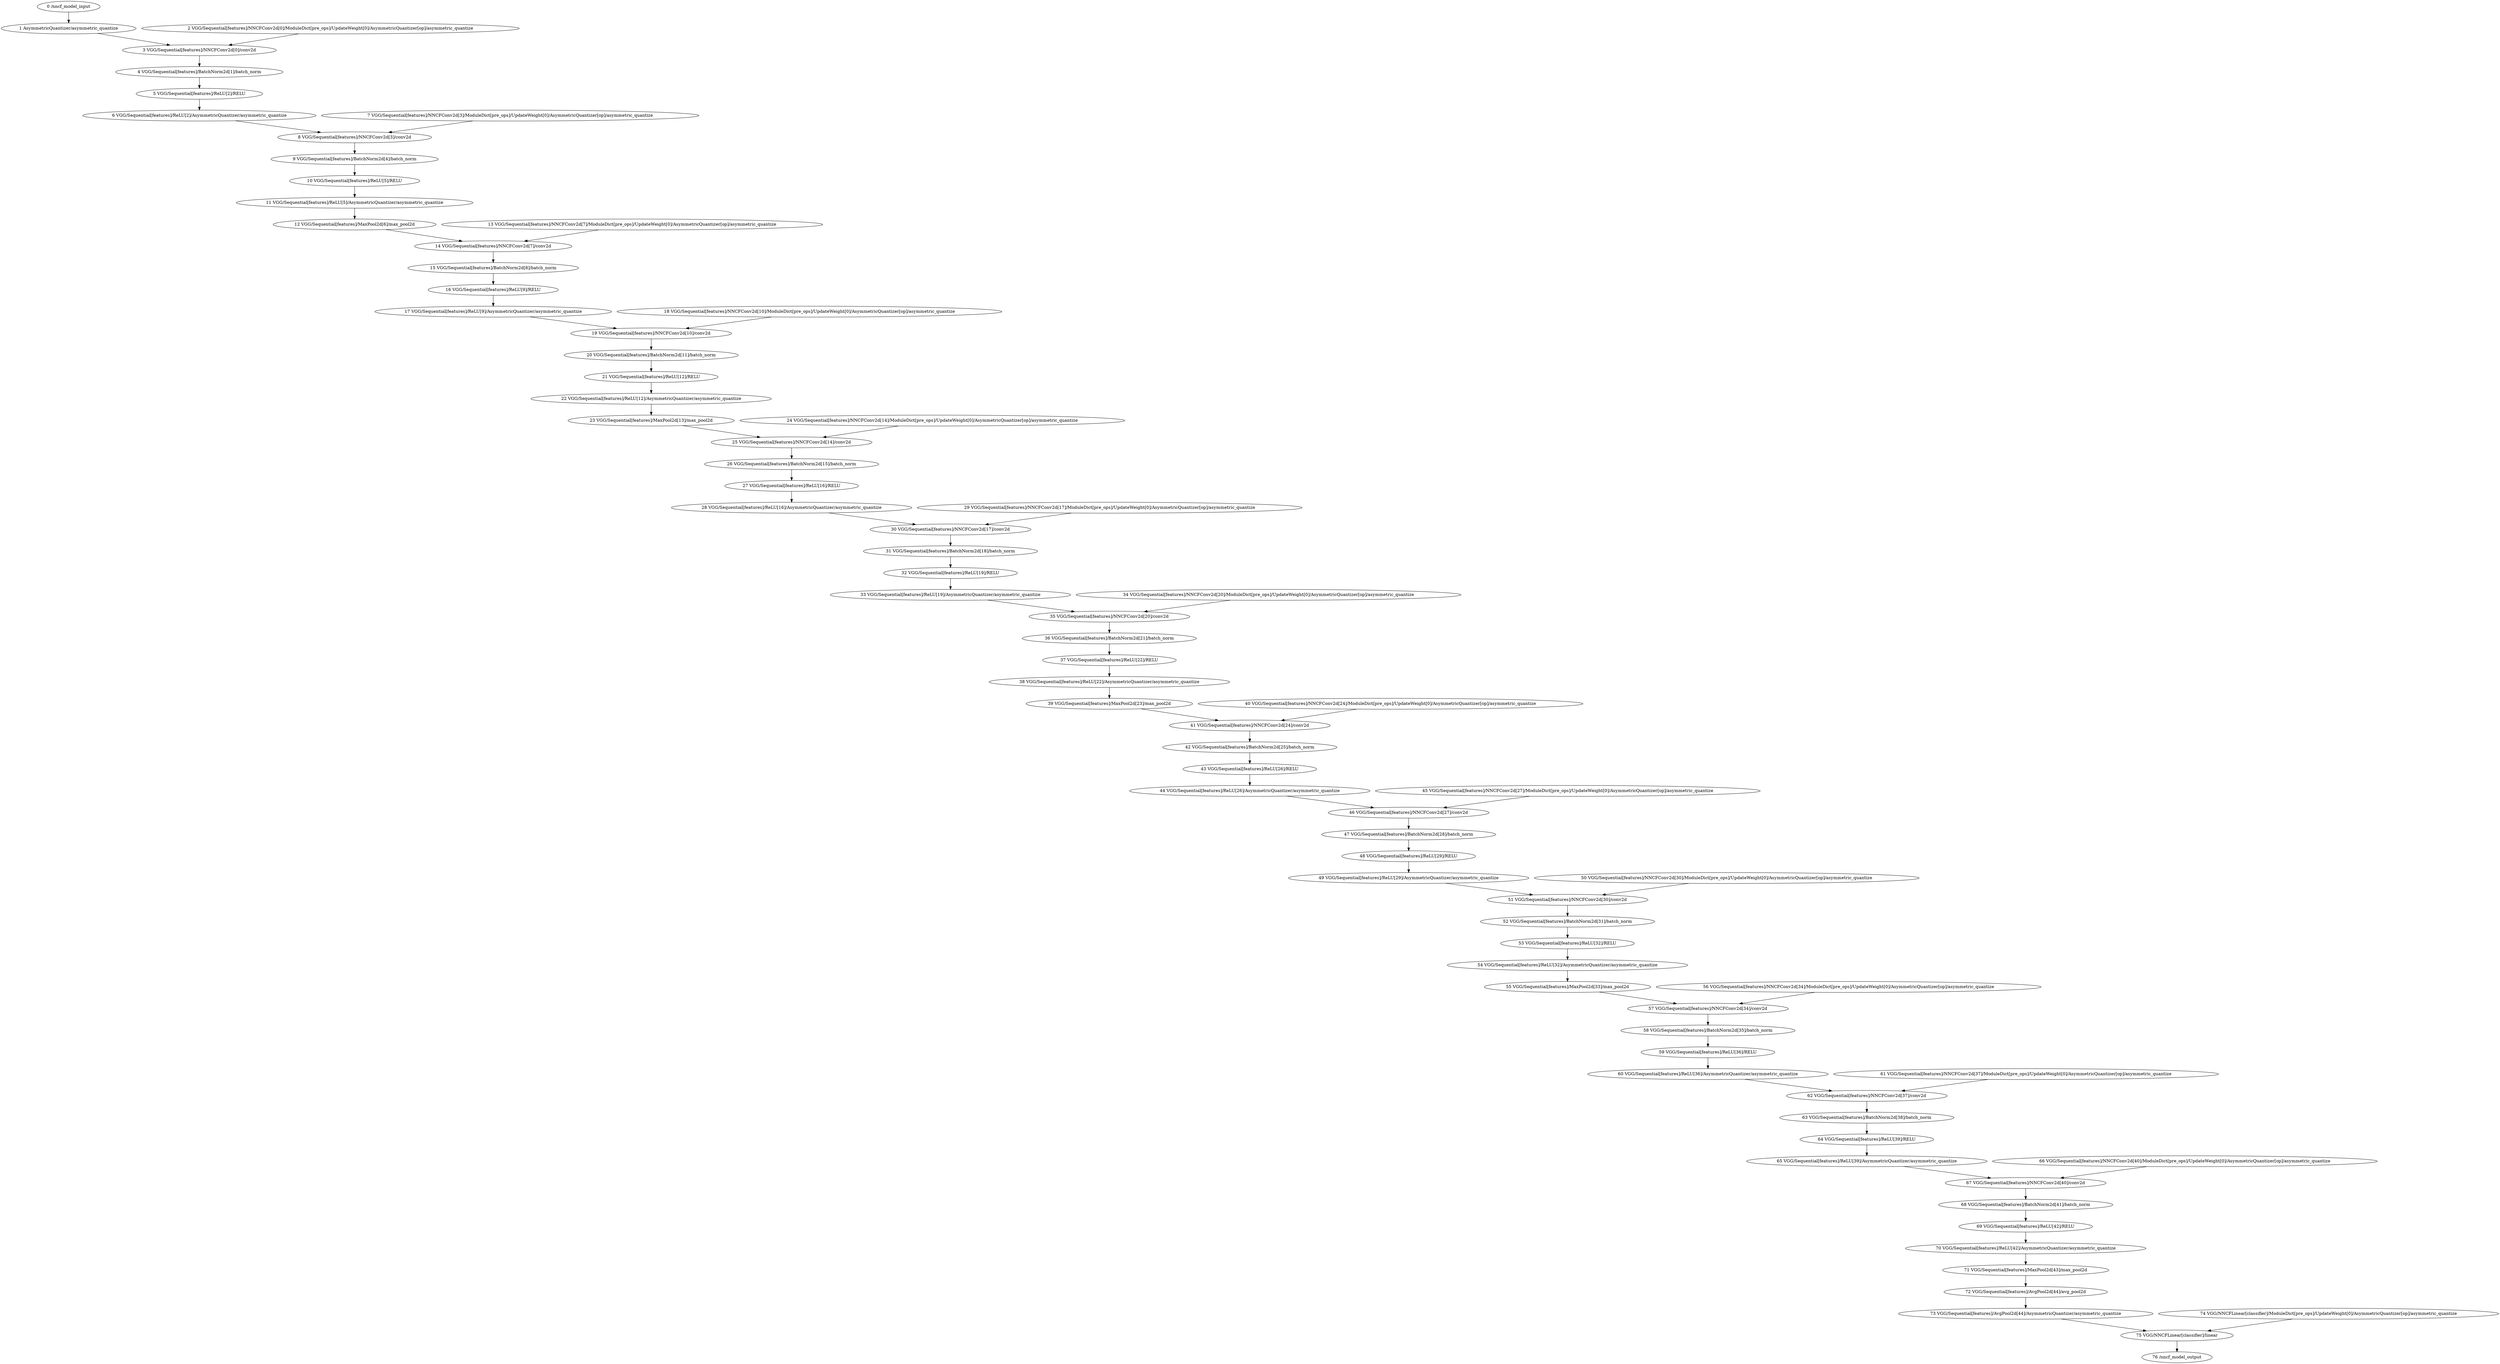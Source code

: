 strict digraph  {
"0 /nncf_model_input" [id=0, scope="", type=nncf_model_input];
"1 AsymmetricQuantizer/asymmetric_quantize" [id=1, scope=AsymmetricQuantizer, type=asymmetric_quantize];
"2 VGG/Sequential[features]/NNCFConv2d[0]/ModuleDict[pre_ops]/UpdateWeight[0]/AsymmetricQuantizer[op]/asymmetric_quantize" [id=2, scope="VGG/Sequential[features]/NNCFConv2d[0]/ModuleDict[pre_ops]/UpdateWeight[0]/AsymmetricQuantizer[op]", type=asymmetric_quantize];
"3 VGG/Sequential[features]/NNCFConv2d[0]/conv2d" [id=3, scope="VGG/Sequential[features]/NNCFConv2d[0]", type=conv2d];
"4 VGG/Sequential[features]/BatchNorm2d[1]/batch_norm" [id=4, scope="VGG/Sequential[features]/BatchNorm2d[1]", type=batch_norm];
"5 VGG/Sequential[features]/ReLU[2]/RELU" [id=5, scope="VGG/Sequential[features]/ReLU[2]", type=RELU];
"6 VGG/Sequential[features]/ReLU[2]/AsymmetricQuantizer/asymmetric_quantize" [id=6, scope="VGG/Sequential[features]/ReLU[2]/AsymmetricQuantizer", type=asymmetric_quantize];
"7 VGG/Sequential[features]/NNCFConv2d[3]/ModuleDict[pre_ops]/UpdateWeight[0]/AsymmetricQuantizer[op]/asymmetric_quantize" [id=7, scope="VGG/Sequential[features]/NNCFConv2d[3]/ModuleDict[pre_ops]/UpdateWeight[0]/AsymmetricQuantizer[op]", type=asymmetric_quantize];
"8 VGG/Sequential[features]/NNCFConv2d[3]/conv2d" [id=8, scope="VGG/Sequential[features]/NNCFConv2d[3]", type=conv2d];
"9 VGG/Sequential[features]/BatchNorm2d[4]/batch_norm" [id=9, scope="VGG/Sequential[features]/BatchNorm2d[4]", type=batch_norm];
"10 VGG/Sequential[features]/ReLU[5]/RELU" [id=10, scope="VGG/Sequential[features]/ReLU[5]", type=RELU];
"11 VGG/Sequential[features]/ReLU[5]/AsymmetricQuantizer/asymmetric_quantize" [id=11, scope="VGG/Sequential[features]/ReLU[5]/AsymmetricQuantizer", type=asymmetric_quantize];
"12 VGG/Sequential[features]/MaxPool2d[6]/max_pool2d" [id=12, scope="VGG/Sequential[features]/MaxPool2d[6]", type=max_pool2d];
"13 VGG/Sequential[features]/NNCFConv2d[7]/ModuleDict[pre_ops]/UpdateWeight[0]/AsymmetricQuantizer[op]/asymmetric_quantize" [id=13, scope="VGG/Sequential[features]/NNCFConv2d[7]/ModuleDict[pre_ops]/UpdateWeight[0]/AsymmetricQuantizer[op]", type=asymmetric_quantize];
"14 VGG/Sequential[features]/NNCFConv2d[7]/conv2d" [id=14, scope="VGG/Sequential[features]/NNCFConv2d[7]", type=conv2d];
"15 VGG/Sequential[features]/BatchNorm2d[8]/batch_norm" [id=15, scope="VGG/Sequential[features]/BatchNorm2d[8]", type=batch_norm];
"16 VGG/Sequential[features]/ReLU[9]/RELU" [id=16, scope="VGG/Sequential[features]/ReLU[9]", type=RELU];
"17 VGG/Sequential[features]/ReLU[9]/AsymmetricQuantizer/asymmetric_quantize" [id=17, scope="VGG/Sequential[features]/ReLU[9]/AsymmetricQuantizer", type=asymmetric_quantize];
"18 VGG/Sequential[features]/NNCFConv2d[10]/ModuleDict[pre_ops]/UpdateWeight[0]/AsymmetricQuantizer[op]/asymmetric_quantize" [id=18, scope="VGG/Sequential[features]/NNCFConv2d[10]/ModuleDict[pre_ops]/UpdateWeight[0]/AsymmetricQuantizer[op]", type=asymmetric_quantize];
"19 VGG/Sequential[features]/NNCFConv2d[10]/conv2d" [id=19, scope="VGG/Sequential[features]/NNCFConv2d[10]", type=conv2d];
"20 VGG/Sequential[features]/BatchNorm2d[11]/batch_norm" [id=20, scope="VGG/Sequential[features]/BatchNorm2d[11]", type=batch_norm];
"21 VGG/Sequential[features]/ReLU[12]/RELU" [id=21, scope="VGG/Sequential[features]/ReLU[12]", type=RELU];
"22 VGG/Sequential[features]/ReLU[12]/AsymmetricQuantizer/asymmetric_quantize" [id=22, scope="VGG/Sequential[features]/ReLU[12]/AsymmetricQuantizer", type=asymmetric_quantize];
"23 VGG/Sequential[features]/MaxPool2d[13]/max_pool2d" [id=23, scope="VGG/Sequential[features]/MaxPool2d[13]", type=max_pool2d];
"24 VGG/Sequential[features]/NNCFConv2d[14]/ModuleDict[pre_ops]/UpdateWeight[0]/AsymmetricQuantizer[op]/asymmetric_quantize" [id=24, scope="VGG/Sequential[features]/NNCFConv2d[14]/ModuleDict[pre_ops]/UpdateWeight[0]/AsymmetricQuantizer[op]", type=asymmetric_quantize];
"25 VGG/Sequential[features]/NNCFConv2d[14]/conv2d" [id=25, scope="VGG/Sequential[features]/NNCFConv2d[14]", type=conv2d];
"26 VGG/Sequential[features]/BatchNorm2d[15]/batch_norm" [id=26, scope="VGG/Sequential[features]/BatchNorm2d[15]", type=batch_norm];
"27 VGG/Sequential[features]/ReLU[16]/RELU" [id=27, scope="VGG/Sequential[features]/ReLU[16]", type=RELU];
"28 VGG/Sequential[features]/ReLU[16]/AsymmetricQuantizer/asymmetric_quantize" [id=28, scope="VGG/Sequential[features]/ReLU[16]/AsymmetricQuantizer", type=asymmetric_quantize];
"29 VGG/Sequential[features]/NNCFConv2d[17]/ModuleDict[pre_ops]/UpdateWeight[0]/AsymmetricQuantizer[op]/asymmetric_quantize" [id=29, scope="VGG/Sequential[features]/NNCFConv2d[17]/ModuleDict[pre_ops]/UpdateWeight[0]/AsymmetricQuantizer[op]", type=asymmetric_quantize];
"30 VGG/Sequential[features]/NNCFConv2d[17]/conv2d" [id=30, scope="VGG/Sequential[features]/NNCFConv2d[17]", type=conv2d];
"31 VGG/Sequential[features]/BatchNorm2d[18]/batch_norm" [id=31, scope="VGG/Sequential[features]/BatchNorm2d[18]", type=batch_norm];
"32 VGG/Sequential[features]/ReLU[19]/RELU" [id=32, scope="VGG/Sequential[features]/ReLU[19]", type=RELU];
"33 VGG/Sequential[features]/ReLU[19]/AsymmetricQuantizer/asymmetric_quantize" [id=33, scope="VGG/Sequential[features]/ReLU[19]/AsymmetricQuantizer", type=asymmetric_quantize];
"34 VGG/Sequential[features]/NNCFConv2d[20]/ModuleDict[pre_ops]/UpdateWeight[0]/AsymmetricQuantizer[op]/asymmetric_quantize" [id=34, scope="VGG/Sequential[features]/NNCFConv2d[20]/ModuleDict[pre_ops]/UpdateWeight[0]/AsymmetricQuantizer[op]", type=asymmetric_quantize];
"35 VGG/Sequential[features]/NNCFConv2d[20]/conv2d" [id=35, scope="VGG/Sequential[features]/NNCFConv2d[20]", type=conv2d];
"36 VGG/Sequential[features]/BatchNorm2d[21]/batch_norm" [id=36, scope="VGG/Sequential[features]/BatchNorm2d[21]", type=batch_norm];
"37 VGG/Sequential[features]/ReLU[22]/RELU" [id=37, scope="VGG/Sequential[features]/ReLU[22]", type=RELU];
"38 VGG/Sequential[features]/ReLU[22]/AsymmetricQuantizer/asymmetric_quantize" [id=38, scope="VGG/Sequential[features]/ReLU[22]/AsymmetricQuantizer", type=asymmetric_quantize];
"39 VGG/Sequential[features]/MaxPool2d[23]/max_pool2d" [id=39, scope="VGG/Sequential[features]/MaxPool2d[23]", type=max_pool2d];
"40 VGG/Sequential[features]/NNCFConv2d[24]/ModuleDict[pre_ops]/UpdateWeight[0]/AsymmetricQuantizer[op]/asymmetric_quantize" [id=40, scope="VGG/Sequential[features]/NNCFConv2d[24]/ModuleDict[pre_ops]/UpdateWeight[0]/AsymmetricQuantizer[op]", type=asymmetric_quantize];
"41 VGG/Sequential[features]/NNCFConv2d[24]/conv2d" [id=41, scope="VGG/Sequential[features]/NNCFConv2d[24]", type=conv2d];
"42 VGG/Sequential[features]/BatchNorm2d[25]/batch_norm" [id=42, scope="VGG/Sequential[features]/BatchNorm2d[25]", type=batch_norm];
"43 VGG/Sequential[features]/ReLU[26]/RELU" [id=43, scope="VGG/Sequential[features]/ReLU[26]", type=RELU];
"44 VGG/Sequential[features]/ReLU[26]/AsymmetricQuantizer/asymmetric_quantize" [id=44, scope="VGG/Sequential[features]/ReLU[26]/AsymmetricQuantizer", type=asymmetric_quantize];
"45 VGG/Sequential[features]/NNCFConv2d[27]/ModuleDict[pre_ops]/UpdateWeight[0]/AsymmetricQuantizer[op]/asymmetric_quantize" [id=45, scope="VGG/Sequential[features]/NNCFConv2d[27]/ModuleDict[pre_ops]/UpdateWeight[0]/AsymmetricQuantizer[op]", type=asymmetric_quantize];
"46 VGG/Sequential[features]/NNCFConv2d[27]/conv2d" [id=46, scope="VGG/Sequential[features]/NNCFConv2d[27]", type=conv2d];
"47 VGG/Sequential[features]/BatchNorm2d[28]/batch_norm" [id=47, scope="VGG/Sequential[features]/BatchNorm2d[28]", type=batch_norm];
"48 VGG/Sequential[features]/ReLU[29]/RELU" [id=48, scope="VGG/Sequential[features]/ReLU[29]", type=RELU];
"49 VGG/Sequential[features]/ReLU[29]/AsymmetricQuantizer/asymmetric_quantize" [id=49, scope="VGG/Sequential[features]/ReLU[29]/AsymmetricQuantizer", type=asymmetric_quantize];
"50 VGG/Sequential[features]/NNCFConv2d[30]/ModuleDict[pre_ops]/UpdateWeight[0]/AsymmetricQuantizer[op]/asymmetric_quantize" [id=50, scope="VGG/Sequential[features]/NNCFConv2d[30]/ModuleDict[pre_ops]/UpdateWeight[0]/AsymmetricQuantizer[op]", type=asymmetric_quantize];
"51 VGG/Sequential[features]/NNCFConv2d[30]/conv2d" [id=51, scope="VGG/Sequential[features]/NNCFConv2d[30]", type=conv2d];
"52 VGG/Sequential[features]/BatchNorm2d[31]/batch_norm" [id=52, scope="VGG/Sequential[features]/BatchNorm2d[31]", type=batch_norm];
"53 VGG/Sequential[features]/ReLU[32]/RELU" [id=53, scope="VGG/Sequential[features]/ReLU[32]", type=RELU];
"54 VGG/Sequential[features]/ReLU[32]/AsymmetricQuantizer/asymmetric_quantize" [id=54, scope="VGG/Sequential[features]/ReLU[32]/AsymmetricQuantizer", type=asymmetric_quantize];
"55 VGG/Sequential[features]/MaxPool2d[33]/max_pool2d" [id=55, scope="VGG/Sequential[features]/MaxPool2d[33]", type=max_pool2d];
"56 VGG/Sequential[features]/NNCFConv2d[34]/ModuleDict[pre_ops]/UpdateWeight[0]/AsymmetricQuantizer[op]/asymmetric_quantize" [id=56, scope="VGG/Sequential[features]/NNCFConv2d[34]/ModuleDict[pre_ops]/UpdateWeight[0]/AsymmetricQuantizer[op]", type=asymmetric_quantize];
"57 VGG/Sequential[features]/NNCFConv2d[34]/conv2d" [id=57, scope="VGG/Sequential[features]/NNCFConv2d[34]", type=conv2d];
"58 VGG/Sequential[features]/BatchNorm2d[35]/batch_norm" [id=58, scope="VGG/Sequential[features]/BatchNorm2d[35]", type=batch_norm];
"59 VGG/Sequential[features]/ReLU[36]/RELU" [id=59, scope="VGG/Sequential[features]/ReLU[36]", type=RELU];
"60 VGG/Sequential[features]/ReLU[36]/AsymmetricQuantizer/asymmetric_quantize" [id=60, scope="VGG/Sequential[features]/ReLU[36]/AsymmetricQuantizer", type=asymmetric_quantize];
"61 VGG/Sequential[features]/NNCFConv2d[37]/ModuleDict[pre_ops]/UpdateWeight[0]/AsymmetricQuantizer[op]/asymmetric_quantize" [id=61, scope="VGG/Sequential[features]/NNCFConv2d[37]/ModuleDict[pre_ops]/UpdateWeight[0]/AsymmetricQuantizer[op]", type=asymmetric_quantize];
"62 VGG/Sequential[features]/NNCFConv2d[37]/conv2d" [id=62, scope="VGG/Sequential[features]/NNCFConv2d[37]", type=conv2d];
"63 VGG/Sequential[features]/BatchNorm2d[38]/batch_norm" [id=63, scope="VGG/Sequential[features]/BatchNorm2d[38]", type=batch_norm];
"64 VGG/Sequential[features]/ReLU[39]/RELU" [id=64, scope="VGG/Sequential[features]/ReLU[39]", type=RELU];
"65 VGG/Sequential[features]/ReLU[39]/AsymmetricQuantizer/asymmetric_quantize" [id=65, scope="VGG/Sequential[features]/ReLU[39]/AsymmetricQuantizer", type=asymmetric_quantize];
"66 VGG/Sequential[features]/NNCFConv2d[40]/ModuleDict[pre_ops]/UpdateWeight[0]/AsymmetricQuantizer[op]/asymmetric_quantize" [id=66, scope="VGG/Sequential[features]/NNCFConv2d[40]/ModuleDict[pre_ops]/UpdateWeight[0]/AsymmetricQuantizer[op]", type=asymmetric_quantize];
"67 VGG/Sequential[features]/NNCFConv2d[40]/conv2d" [id=67, scope="VGG/Sequential[features]/NNCFConv2d[40]", type=conv2d];
"68 VGG/Sequential[features]/BatchNorm2d[41]/batch_norm" [id=68, scope="VGG/Sequential[features]/BatchNorm2d[41]", type=batch_norm];
"69 VGG/Sequential[features]/ReLU[42]/RELU" [id=69, scope="VGG/Sequential[features]/ReLU[42]", type=RELU];
"70 VGG/Sequential[features]/ReLU[42]/AsymmetricQuantizer/asymmetric_quantize" [id=70, scope="VGG/Sequential[features]/ReLU[42]/AsymmetricQuantizer", type=asymmetric_quantize];
"71 VGG/Sequential[features]/MaxPool2d[43]/max_pool2d" [id=71, scope="VGG/Sequential[features]/MaxPool2d[43]", type=max_pool2d];
"72 VGG/Sequential[features]/AvgPool2d[44]/avg_pool2d" [id=72, scope="VGG/Sequential[features]/AvgPool2d[44]", type=avg_pool2d];
"73 VGG/Sequential[features]/AvgPool2d[44]/AsymmetricQuantizer/asymmetric_quantize" [id=73, scope="VGG/Sequential[features]/AvgPool2d[44]/AsymmetricQuantizer", type=asymmetric_quantize];
"74 VGG/NNCFLinear[classifier]/ModuleDict[pre_ops]/UpdateWeight[0]/AsymmetricQuantizer[op]/asymmetric_quantize" [id=74, scope="VGG/NNCFLinear[classifier]/ModuleDict[pre_ops]/UpdateWeight[0]/AsymmetricQuantizer[op]", type=asymmetric_quantize];
"75 VGG/NNCFLinear[classifier]/linear" [id=75, scope="VGG/NNCFLinear[classifier]", type=linear];
"76 /nncf_model_output" [id=76, scope="", type=nncf_model_output];
"0 /nncf_model_input" -> "1 AsymmetricQuantizer/asymmetric_quantize";
"1 AsymmetricQuantizer/asymmetric_quantize" -> "3 VGG/Sequential[features]/NNCFConv2d[0]/conv2d";
"2 VGG/Sequential[features]/NNCFConv2d[0]/ModuleDict[pre_ops]/UpdateWeight[0]/AsymmetricQuantizer[op]/asymmetric_quantize" -> "3 VGG/Sequential[features]/NNCFConv2d[0]/conv2d";
"3 VGG/Sequential[features]/NNCFConv2d[0]/conv2d" -> "4 VGG/Sequential[features]/BatchNorm2d[1]/batch_norm";
"4 VGG/Sequential[features]/BatchNorm2d[1]/batch_norm" -> "5 VGG/Sequential[features]/ReLU[2]/RELU";
"5 VGG/Sequential[features]/ReLU[2]/RELU" -> "6 VGG/Sequential[features]/ReLU[2]/AsymmetricQuantizer/asymmetric_quantize";
"6 VGG/Sequential[features]/ReLU[2]/AsymmetricQuantizer/asymmetric_quantize" -> "8 VGG/Sequential[features]/NNCFConv2d[3]/conv2d";
"7 VGG/Sequential[features]/NNCFConv2d[3]/ModuleDict[pre_ops]/UpdateWeight[0]/AsymmetricQuantizer[op]/asymmetric_quantize" -> "8 VGG/Sequential[features]/NNCFConv2d[3]/conv2d";
"8 VGG/Sequential[features]/NNCFConv2d[3]/conv2d" -> "9 VGG/Sequential[features]/BatchNorm2d[4]/batch_norm";
"9 VGG/Sequential[features]/BatchNorm2d[4]/batch_norm" -> "10 VGG/Sequential[features]/ReLU[5]/RELU";
"10 VGG/Sequential[features]/ReLU[5]/RELU" -> "11 VGG/Sequential[features]/ReLU[5]/AsymmetricQuantizer/asymmetric_quantize";
"11 VGG/Sequential[features]/ReLU[5]/AsymmetricQuantizer/asymmetric_quantize" -> "12 VGG/Sequential[features]/MaxPool2d[6]/max_pool2d";
"12 VGG/Sequential[features]/MaxPool2d[6]/max_pool2d" -> "14 VGG/Sequential[features]/NNCFConv2d[7]/conv2d";
"13 VGG/Sequential[features]/NNCFConv2d[7]/ModuleDict[pre_ops]/UpdateWeight[0]/AsymmetricQuantizer[op]/asymmetric_quantize" -> "14 VGG/Sequential[features]/NNCFConv2d[7]/conv2d";
"14 VGG/Sequential[features]/NNCFConv2d[7]/conv2d" -> "15 VGG/Sequential[features]/BatchNorm2d[8]/batch_norm";
"15 VGG/Sequential[features]/BatchNorm2d[8]/batch_norm" -> "16 VGG/Sequential[features]/ReLU[9]/RELU";
"16 VGG/Sequential[features]/ReLU[9]/RELU" -> "17 VGG/Sequential[features]/ReLU[9]/AsymmetricQuantizer/asymmetric_quantize";
"17 VGG/Sequential[features]/ReLU[9]/AsymmetricQuantizer/asymmetric_quantize" -> "19 VGG/Sequential[features]/NNCFConv2d[10]/conv2d";
"18 VGG/Sequential[features]/NNCFConv2d[10]/ModuleDict[pre_ops]/UpdateWeight[0]/AsymmetricQuantizer[op]/asymmetric_quantize" -> "19 VGG/Sequential[features]/NNCFConv2d[10]/conv2d";
"19 VGG/Sequential[features]/NNCFConv2d[10]/conv2d" -> "20 VGG/Sequential[features]/BatchNorm2d[11]/batch_norm";
"20 VGG/Sequential[features]/BatchNorm2d[11]/batch_norm" -> "21 VGG/Sequential[features]/ReLU[12]/RELU";
"21 VGG/Sequential[features]/ReLU[12]/RELU" -> "22 VGG/Sequential[features]/ReLU[12]/AsymmetricQuantizer/asymmetric_quantize";
"22 VGG/Sequential[features]/ReLU[12]/AsymmetricQuantizer/asymmetric_quantize" -> "23 VGG/Sequential[features]/MaxPool2d[13]/max_pool2d";
"23 VGG/Sequential[features]/MaxPool2d[13]/max_pool2d" -> "25 VGG/Sequential[features]/NNCFConv2d[14]/conv2d";
"24 VGG/Sequential[features]/NNCFConv2d[14]/ModuleDict[pre_ops]/UpdateWeight[0]/AsymmetricQuantizer[op]/asymmetric_quantize" -> "25 VGG/Sequential[features]/NNCFConv2d[14]/conv2d";
"25 VGG/Sequential[features]/NNCFConv2d[14]/conv2d" -> "26 VGG/Sequential[features]/BatchNorm2d[15]/batch_norm";
"26 VGG/Sequential[features]/BatchNorm2d[15]/batch_norm" -> "27 VGG/Sequential[features]/ReLU[16]/RELU";
"27 VGG/Sequential[features]/ReLU[16]/RELU" -> "28 VGG/Sequential[features]/ReLU[16]/AsymmetricQuantizer/asymmetric_quantize";
"28 VGG/Sequential[features]/ReLU[16]/AsymmetricQuantizer/asymmetric_quantize" -> "30 VGG/Sequential[features]/NNCFConv2d[17]/conv2d";
"29 VGG/Sequential[features]/NNCFConv2d[17]/ModuleDict[pre_ops]/UpdateWeight[0]/AsymmetricQuantizer[op]/asymmetric_quantize" -> "30 VGG/Sequential[features]/NNCFConv2d[17]/conv2d";
"30 VGG/Sequential[features]/NNCFConv2d[17]/conv2d" -> "31 VGG/Sequential[features]/BatchNorm2d[18]/batch_norm";
"31 VGG/Sequential[features]/BatchNorm2d[18]/batch_norm" -> "32 VGG/Sequential[features]/ReLU[19]/RELU";
"32 VGG/Sequential[features]/ReLU[19]/RELU" -> "33 VGG/Sequential[features]/ReLU[19]/AsymmetricQuantizer/asymmetric_quantize";
"33 VGG/Sequential[features]/ReLU[19]/AsymmetricQuantizer/asymmetric_quantize" -> "35 VGG/Sequential[features]/NNCFConv2d[20]/conv2d";
"34 VGG/Sequential[features]/NNCFConv2d[20]/ModuleDict[pre_ops]/UpdateWeight[0]/AsymmetricQuantizer[op]/asymmetric_quantize" -> "35 VGG/Sequential[features]/NNCFConv2d[20]/conv2d";
"35 VGG/Sequential[features]/NNCFConv2d[20]/conv2d" -> "36 VGG/Sequential[features]/BatchNorm2d[21]/batch_norm";
"36 VGG/Sequential[features]/BatchNorm2d[21]/batch_norm" -> "37 VGG/Sequential[features]/ReLU[22]/RELU";
"37 VGG/Sequential[features]/ReLU[22]/RELU" -> "38 VGG/Sequential[features]/ReLU[22]/AsymmetricQuantizer/asymmetric_quantize";
"38 VGG/Sequential[features]/ReLU[22]/AsymmetricQuantizer/asymmetric_quantize" -> "39 VGG/Sequential[features]/MaxPool2d[23]/max_pool2d";
"39 VGG/Sequential[features]/MaxPool2d[23]/max_pool2d" -> "41 VGG/Sequential[features]/NNCFConv2d[24]/conv2d";
"40 VGG/Sequential[features]/NNCFConv2d[24]/ModuleDict[pre_ops]/UpdateWeight[0]/AsymmetricQuantizer[op]/asymmetric_quantize" -> "41 VGG/Sequential[features]/NNCFConv2d[24]/conv2d";
"41 VGG/Sequential[features]/NNCFConv2d[24]/conv2d" -> "42 VGG/Sequential[features]/BatchNorm2d[25]/batch_norm";
"42 VGG/Sequential[features]/BatchNorm2d[25]/batch_norm" -> "43 VGG/Sequential[features]/ReLU[26]/RELU";
"43 VGG/Sequential[features]/ReLU[26]/RELU" -> "44 VGG/Sequential[features]/ReLU[26]/AsymmetricQuantizer/asymmetric_quantize";
"44 VGG/Sequential[features]/ReLU[26]/AsymmetricQuantizer/asymmetric_quantize" -> "46 VGG/Sequential[features]/NNCFConv2d[27]/conv2d";
"45 VGG/Sequential[features]/NNCFConv2d[27]/ModuleDict[pre_ops]/UpdateWeight[0]/AsymmetricQuantizer[op]/asymmetric_quantize" -> "46 VGG/Sequential[features]/NNCFConv2d[27]/conv2d";
"46 VGG/Sequential[features]/NNCFConv2d[27]/conv2d" -> "47 VGG/Sequential[features]/BatchNorm2d[28]/batch_norm";
"47 VGG/Sequential[features]/BatchNorm2d[28]/batch_norm" -> "48 VGG/Sequential[features]/ReLU[29]/RELU";
"48 VGG/Sequential[features]/ReLU[29]/RELU" -> "49 VGG/Sequential[features]/ReLU[29]/AsymmetricQuantizer/asymmetric_quantize";
"49 VGG/Sequential[features]/ReLU[29]/AsymmetricQuantizer/asymmetric_quantize" -> "51 VGG/Sequential[features]/NNCFConv2d[30]/conv2d";
"50 VGG/Sequential[features]/NNCFConv2d[30]/ModuleDict[pre_ops]/UpdateWeight[0]/AsymmetricQuantizer[op]/asymmetric_quantize" -> "51 VGG/Sequential[features]/NNCFConv2d[30]/conv2d";
"51 VGG/Sequential[features]/NNCFConv2d[30]/conv2d" -> "52 VGG/Sequential[features]/BatchNorm2d[31]/batch_norm";
"52 VGG/Sequential[features]/BatchNorm2d[31]/batch_norm" -> "53 VGG/Sequential[features]/ReLU[32]/RELU";
"53 VGG/Sequential[features]/ReLU[32]/RELU" -> "54 VGG/Sequential[features]/ReLU[32]/AsymmetricQuantizer/asymmetric_quantize";
"54 VGG/Sequential[features]/ReLU[32]/AsymmetricQuantizer/asymmetric_quantize" -> "55 VGG/Sequential[features]/MaxPool2d[33]/max_pool2d";
"55 VGG/Sequential[features]/MaxPool2d[33]/max_pool2d" -> "57 VGG/Sequential[features]/NNCFConv2d[34]/conv2d";
"56 VGG/Sequential[features]/NNCFConv2d[34]/ModuleDict[pre_ops]/UpdateWeight[0]/AsymmetricQuantizer[op]/asymmetric_quantize" -> "57 VGG/Sequential[features]/NNCFConv2d[34]/conv2d";
"57 VGG/Sequential[features]/NNCFConv2d[34]/conv2d" -> "58 VGG/Sequential[features]/BatchNorm2d[35]/batch_norm";
"58 VGG/Sequential[features]/BatchNorm2d[35]/batch_norm" -> "59 VGG/Sequential[features]/ReLU[36]/RELU";
"59 VGG/Sequential[features]/ReLU[36]/RELU" -> "60 VGG/Sequential[features]/ReLU[36]/AsymmetricQuantizer/asymmetric_quantize";
"60 VGG/Sequential[features]/ReLU[36]/AsymmetricQuantizer/asymmetric_quantize" -> "62 VGG/Sequential[features]/NNCFConv2d[37]/conv2d";
"61 VGG/Sequential[features]/NNCFConv2d[37]/ModuleDict[pre_ops]/UpdateWeight[0]/AsymmetricQuantizer[op]/asymmetric_quantize" -> "62 VGG/Sequential[features]/NNCFConv2d[37]/conv2d";
"62 VGG/Sequential[features]/NNCFConv2d[37]/conv2d" -> "63 VGG/Sequential[features]/BatchNorm2d[38]/batch_norm";
"63 VGG/Sequential[features]/BatchNorm2d[38]/batch_norm" -> "64 VGG/Sequential[features]/ReLU[39]/RELU";
"64 VGG/Sequential[features]/ReLU[39]/RELU" -> "65 VGG/Sequential[features]/ReLU[39]/AsymmetricQuantizer/asymmetric_quantize";
"65 VGG/Sequential[features]/ReLU[39]/AsymmetricQuantizer/asymmetric_quantize" -> "67 VGG/Sequential[features]/NNCFConv2d[40]/conv2d";
"66 VGG/Sequential[features]/NNCFConv2d[40]/ModuleDict[pre_ops]/UpdateWeight[0]/AsymmetricQuantizer[op]/asymmetric_quantize" -> "67 VGG/Sequential[features]/NNCFConv2d[40]/conv2d";
"67 VGG/Sequential[features]/NNCFConv2d[40]/conv2d" -> "68 VGG/Sequential[features]/BatchNorm2d[41]/batch_norm";
"68 VGG/Sequential[features]/BatchNorm2d[41]/batch_norm" -> "69 VGG/Sequential[features]/ReLU[42]/RELU";
"69 VGG/Sequential[features]/ReLU[42]/RELU" -> "70 VGG/Sequential[features]/ReLU[42]/AsymmetricQuantizer/asymmetric_quantize";
"70 VGG/Sequential[features]/ReLU[42]/AsymmetricQuantizer/asymmetric_quantize" -> "71 VGG/Sequential[features]/MaxPool2d[43]/max_pool2d";
"71 VGG/Sequential[features]/MaxPool2d[43]/max_pool2d" -> "72 VGG/Sequential[features]/AvgPool2d[44]/avg_pool2d";
"72 VGG/Sequential[features]/AvgPool2d[44]/avg_pool2d" -> "73 VGG/Sequential[features]/AvgPool2d[44]/AsymmetricQuantizer/asymmetric_quantize";
"73 VGG/Sequential[features]/AvgPool2d[44]/AsymmetricQuantizer/asymmetric_quantize" -> "75 VGG/NNCFLinear[classifier]/linear";
"74 VGG/NNCFLinear[classifier]/ModuleDict[pre_ops]/UpdateWeight[0]/AsymmetricQuantizer[op]/asymmetric_quantize" -> "75 VGG/NNCFLinear[classifier]/linear";
"75 VGG/NNCFLinear[classifier]/linear" -> "76 /nncf_model_output";
}
